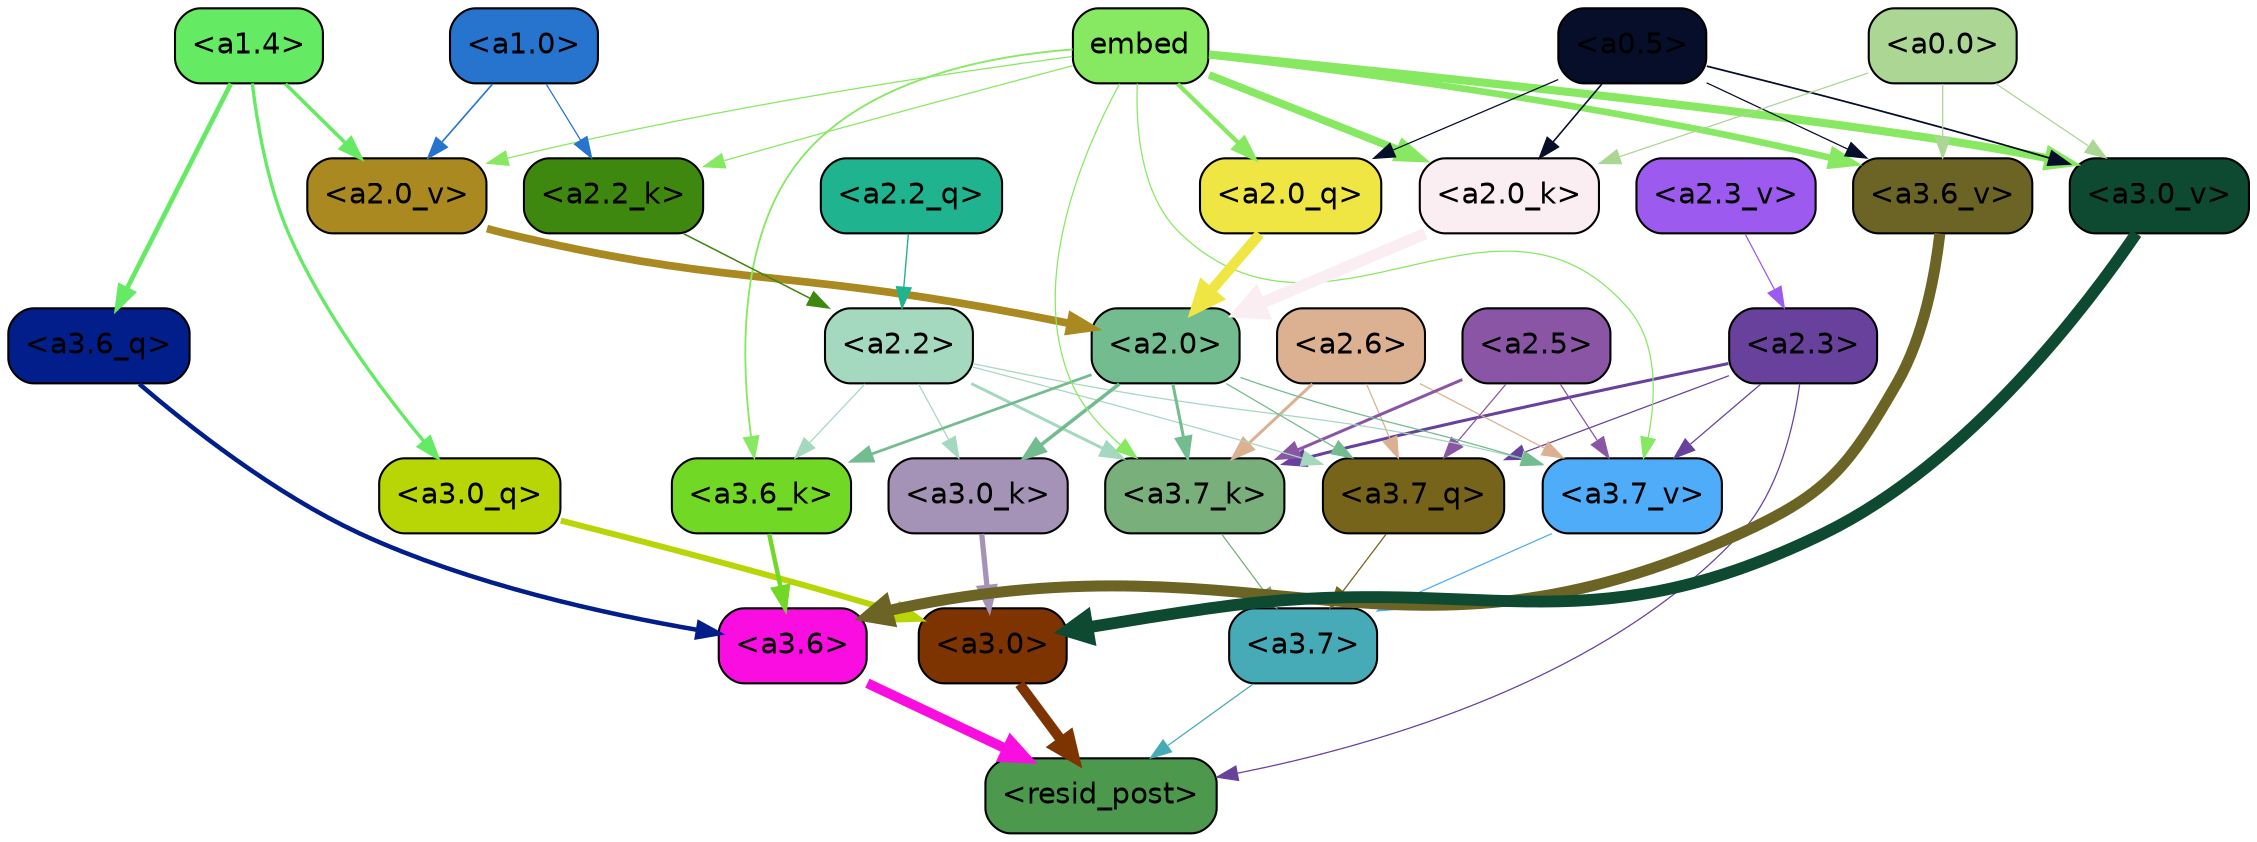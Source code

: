strict digraph "" {
	graph [bgcolor=transparent,
		layout=dot,
		overlap=false,
		splines=true
	];
	"<a3.7>"	[color=black,
		fillcolor="#47abb7",
		fontname=Helvetica,
		shape=box,
		style="filled, rounded"];
	"<resid_post>"	[color=black,
		fillcolor="#4c994d",
		fontname=Helvetica,
		shape=box,
		style="filled, rounded"];
	"<a3.7>" -> "<resid_post>"	[color="#47abb7",
		penwidth=0.6];
	"<a3.6>"	[color=black,
		fillcolor="#f90de1",
		fontname=Helvetica,
		shape=box,
		style="filled, rounded"];
	"<a3.6>" -> "<resid_post>"	[color="#f90de1",
		penwidth=4.746312499046326];
	"<a3.0>"	[color=black,
		fillcolor="#7e3401",
		fontname=Helvetica,
		shape=box,
		style="filled, rounded"];
	"<a3.0>" -> "<resid_post>"	[color="#7e3401",
		penwidth=4.896343111991882];
	"<a2.3>"	[color=black,
		fillcolor="#67419c",
		fontname=Helvetica,
		shape=box,
		style="filled, rounded"];
	"<a2.3>" -> "<resid_post>"	[color="#67419c",
		penwidth=0.6];
	"<a3.7_q>"	[color=black,
		fillcolor="#76641a",
		fontname=Helvetica,
		shape=box,
		style="filled, rounded"];
	"<a2.3>" -> "<a3.7_q>"	[color="#67419c",
		penwidth=0.6];
	"<a3.7_k>"	[color=black,
		fillcolor="#78af7b",
		fontname=Helvetica,
		shape=box,
		style="filled, rounded"];
	"<a2.3>" -> "<a3.7_k>"	[color="#67419c",
		penwidth=1.467104621231556];
	"<a3.7_v>"	[color=black,
		fillcolor="#4eacf8",
		fontname=Helvetica,
		shape=box,
		style="filled, rounded"];
	"<a2.3>" -> "<a3.7_v>"	[color="#67419c",
		penwidth=0.6];
	"<a3.7_q>" -> "<a3.7>"	[color="#76641a",
		penwidth=0.6];
	"<a3.6_q>"	[color=black,
		fillcolor="#011e8b",
		fontname=Helvetica,
		shape=box,
		style="filled, rounded"];
	"<a3.6_q>" -> "<a3.6>"	[color="#011e8b",
		penwidth=2.160832464694977];
	"<a3.0_q>"	[color=black,
		fillcolor="#b8d505",
		fontname=Helvetica,
		shape=box,
		style="filled, rounded"];
	"<a3.0_q>" -> "<a3.0>"	[color="#b8d505",
		penwidth=2.870753765106201];
	"<a3.7_k>" -> "<a3.7>"	[color="#78af7b",
		penwidth=0.6];
	"<a3.6_k>"	[color=black,
		fillcolor="#71d925",
		fontname=Helvetica,
		shape=box,
		style="filled, rounded"];
	"<a3.6_k>" -> "<a3.6>"	[color="#71d925",
		penwidth=2.13908451795578];
	"<a3.0_k>"	[color=black,
		fillcolor="#a593b7",
		fontname=Helvetica,
		shape=box,
		style="filled, rounded"];
	"<a3.0_k>" -> "<a3.0>"	[color="#a593b7",
		penwidth=2.520303964614868];
	"<a3.7_v>" -> "<a3.7>"	[color="#4eacf8",
		penwidth=0.6];
	"<a3.6_v>"	[color=black,
		fillcolor="#6c6424",
		fontname=Helvetica,
		shape=box,
		style="filled, rounded"];
	"<a3.6_v>" -> "<a3.6>"	[color="#6c6424",
		penwidth=5.297133803367615];
	"<a3.0_v>"	[color=black,
		fillcolor="#0e4931",
		fontname=Helvetica,
		shape=box,
		style="filled, rounded"];
	"<a3.0_v>" -> "<a3.0>"	[color="#0e4931",
		penwidth=5.680712580680847];
	"<a2.6>"	[color=black,
		fillcolor="#dbb191",
		fontname=Helvetica,
		shape=box,
		style="filled, rounded"];
	"<a2.6>" -> "<a3.7_q>"	[color="#dbb191",
		penwidth=0.6];
	"<a2.6>" -> "<a3.7_k>"	[color="#dbb191",
		penwidth=1.4453159049153328];
	"<a2.6>" -> "<a3.7_v>"	[color="#dbb191",
		penwidth=0.6];
	"<a2.5>"	[color=black,
		fillcolor="#8b55a6",
		fontname=Helvetica,
		shape=box,
		style="filled, rounded"];
	"<a2.5>" -> "<a3.7_q>"	[color="#8b55a6",
		penwidth=0.6];
	"<a2.5>" -> "<a3.7_k>"	[color="#8b55a6",
		penwidth=1.4526091292500496];
	"<a2.5>" -> "<a3.7_v>"	[color="#8b55a6",
		penwidth=0.6];
	"<a2.2>"	[color=black,
		fillcolor="#a5d9bf",
		fontname=Helvetica,
		shape=box,
		style="filled, rounded"];
	"<a2.2>" -> "<a3.7_q>"	[color="#a5d9bf",
		penwidth=0.6];
	"<a2.2>" -> "<a3.7_k>"	[color="#a5d9bf",
		penwidth=1.4310357049107552];
	"<a2.2>" -> "<a3.6_k>"	[color="#a5d9bf",
		penwidth=0.6];
	"<a2.2>" -> "<a3.0_k>"	[color="#a5d9bf",
		penwidth=0.6];
	"<a2.2>" -> "<a3.7_v>"	[color="#a5d9bf",
		penwidth=0.6];
	"<a2.0>"	[color=black,
		fillcolor="#72bc8f",
		fontname=Helvetica,
		shape=box,
		style="filled, rounded"];
	"<a2.0>" -> "<a3.7_q>"	[color="#72bc8f",
		penwidth=0.6];
	"<a2.0>" -> "<a3.7_k>"	[color="#72bc8f",
		penwidth=1.4314699843525887];
	"<a2.0>" -> "<a3.6_k>"	[color="#72bc8f",
		penwidth=1.2950235605239868];
	"<a2.0>" -> "<a3.0_k>"	[color="#72bc8f",
		penwidth=1.712992787361145];
	"<a2.0>" -> "<a3.7_v>"	[color="#72bc8f",
		penwidth=0.6];
	"<a1.4>"	[color=black,
		fillcolor="#65ea64",
		fontname=Helvetica,
		shape=box,
		style="filled, rounded"];
	"<a1.4>" -> "<a3.6_q>"	[color="#65ea64",
		penwidth=2.2719132900238037];
	"<a1.4>" -> "<a3.0_q>"	[color="#65ea64",
		penwidth=1.5932877659797668];
	"<a2.0_v>"	[color=black,
		fillcolor="#aa8921",
		fontname=Helvetica,
		shape=box,
		style="filled, rounded"];
	"<a1.4>" -> "<a2.0_v>"	[color="#65ea64",
		penwidth=1.7291951477527618];
	embed	[color=black,
		fillcolor="#87e961",
		fontname=Helvetica,
		shape=box,
		style="filled, rounded"];
	embed -> "<a3.7_k>"	[color="#87e961",
		penwidth=0.6];
	embed -> "<a3.6_k>"	[color="#87e961",
		penwidth=0.891706109046936];
	embed -> "<a3.7_v>"	[color="#87e961",
		penwidth=0.6];
	embed -> "<a3.6_v>"	[color="#87e961",
		penwidth=3.1766927242279053];
	embed -> "<a3.0_v>"	[color="#87e961",
		penwidth=3.9005755856633186];
	"<a2.0_q>"	[color=black,
		fillcolor="#efe644",
		fontname=Helvetica,
		shape=box,
		style="filled, rounded"];
	embed -> "<a2.0_q>"	[color="#87e961",
		penwidth=2.0615941286087036];
	"<a2.2_k>"	[color=black,
		fillcolor="#3e8810",
		fontname=Helvetica,
		shape=box,
		style="filled, rounded"];
	embed -> "<a2.2_k>"	[color="#87e961",
		penwidth=0.6];
	"<a2.0_k>"	[color=black,
		fillcolor="#faeef2",
		fontname=Helvetica,
		shape=box,
		style="filled, rounded"];
	embed -> "<a2.0_k>"	[color="#87e961",
		penwidth=3.732139825820923];
	embed -> "<a2.0_v>"	[color="#87e961",
		penwidth=0.6];
	"<a0.5>"	[color=black,
		fillcolor="#060e29",
		fontname=Helvetica,
		shape=box,
		style="filled, rounded"];
	"<a0.5>" -> "<a3.6_v>"	[color="#060e29",
		penwidth=0.6];
	"<a0.5>" -> "<a3.0_v>"	[color="#060e29",
		penwidth=0.8493617177009583];
	"<a0.5>" -> "<a2.0_q>"	[color="#060e29",
		penwidth=0.6];
	"<a0.5>" -> "<a2.0_k>"	[color="#060e29",
		penwidth=0.7637084722518921];
	"<a0.0>"	[color=black,
		fillcolor="#acd693",
		fontname=Helvetica,
		shape=box,
		style="filled, rounded"];
	"<a0.0>" -> "<a3.6_v>"	[color="#acd693",
		penwidth=0.6];
	"<a0.0>" -> "<a3.0_v>"	[color="#acd693",
		penwidth=0.6];
	"<a0.0>" -> "<a2.0_k>"	[color="#acd693",
		penwidth=0.6];
	"<a2.2_q>"	[color=black,
		fillcolor="#1fb38f",
		fontname=Helvetica,
		shape=box,
		style="filled, rounded"];
	"<a2.2_q>" -> "<a2.2>"	[color="#1fb38f",
		penwidth=0.6677633281797171];
	"<a2.0_q>" -> "<a2.0>"	[color="#efe644",
		penwidth=4.966194009408355];
	"<a2.2_k>" -> "<a2.2>"	[color="#3e8810",
		penwidth=0.7399393804371357];
	"<a2.0_k>" -> "<a2.0>"	[color="#faeef2",
		penwidth=5.5817058570683];
	"<a2.3_v>"	[color=black,
		fillcolor="#9c5aee",
		fontname=Helvetica,
		shape=box,
		style="filled, rounded"];
	"<a2.3_v>" -> "<a2.3>"	[color="#9c5aee",
		penwidth=0.6];
	"<a2.0_v>" -> "<a2.0>"	[color="#aa8921",
		penwidth=3.7102378383278847];
	"<a1.0>"	[color=black,
		fillcolor="#2674ce",
		fontname=Helvetica,
		shape=box,
		style="filled, rounded"];
	"<a1.0>" -> "<a2.2_k>"	[color="#2674ce",
		penwidth=0.6];
	"<a1.0>" -> "<a2.0_v>"	[color="#2674ce",
		penwidth=0.7823128998279572];
}
